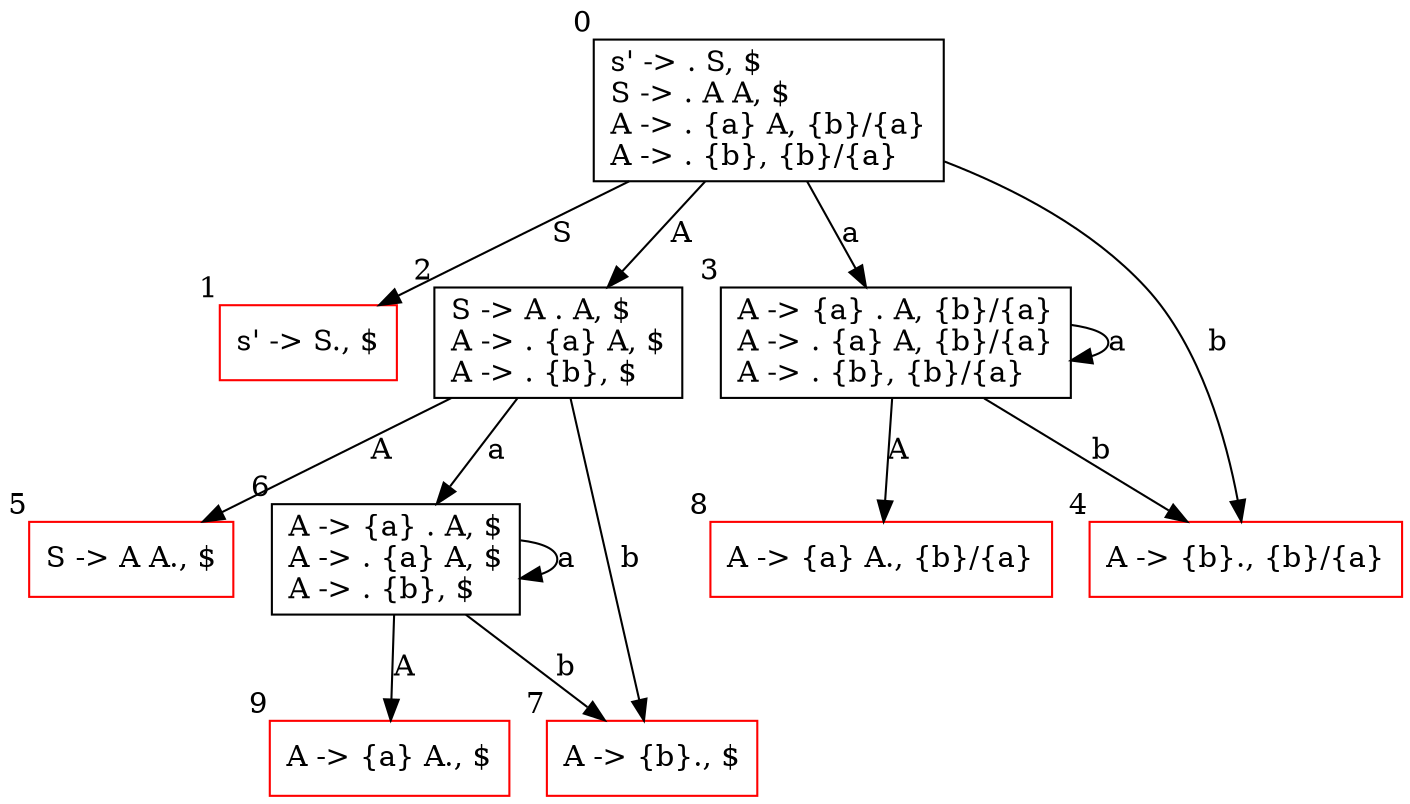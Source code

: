 digraph G{
rankdir = TD
size="100,100";
0 [shape=box xlabel="0"  label="s' -> . S, $\lS -> . A A, $\lA -> . {a} A, {b}/{a}\lA -> . {b}, {b}/{a}\l"]
1 [shape=box xlabel="1" color=red  label="s' -> S., $\l"]
2 [shape=box xlabel="2"  label="S -> A . A, $\lA -> . {a} A, $\lA -> . {b}, $\l"]
3 [shape=box xlabel="3"  label="A -> {a} . A, {b}/{a}\lA -> . {a} A, {b}/{a}\lA -> . {b}, {b}/{a}\l"]
4 [shape=box xlabel="4" color=red  label="A -> {b}., {b}/{a}\l"]
5 [shape=box xlabel="5" color=red  label="S -> A A., $\l"]
6 [shape=box xlabel="6"  label="A -> {a} . A, $\lA -> . {a} A, $\lA -> . {b}, $\l"]
7 [shape=box xlabel="7" color=red  label="A -> {b}., $\l"]
8 [shape=box xlabel="8" color=red  label="A -> {a} A., {b}/{a}\l"]
9 [shape=box xlabel="9" color=red  label="A -> {a} A., $\l"]
0 -> 1 [label="S"]
0 -> 2 [label="A"]
0 -> 3 [label="a"]
0 -> 4 [label="b"]
2 -> 5 [label="A"]
2 -> 6 [label="a"]
2 -> 7 [label="b"]
3 -> 8 [label="A"]
3 -> 3 [label="a"]
3 -> 4 [label="b"]
6 -> 9 [label="A"]
6 -> 6 [label="a"]
6 -> 7 [label="b"]
}
